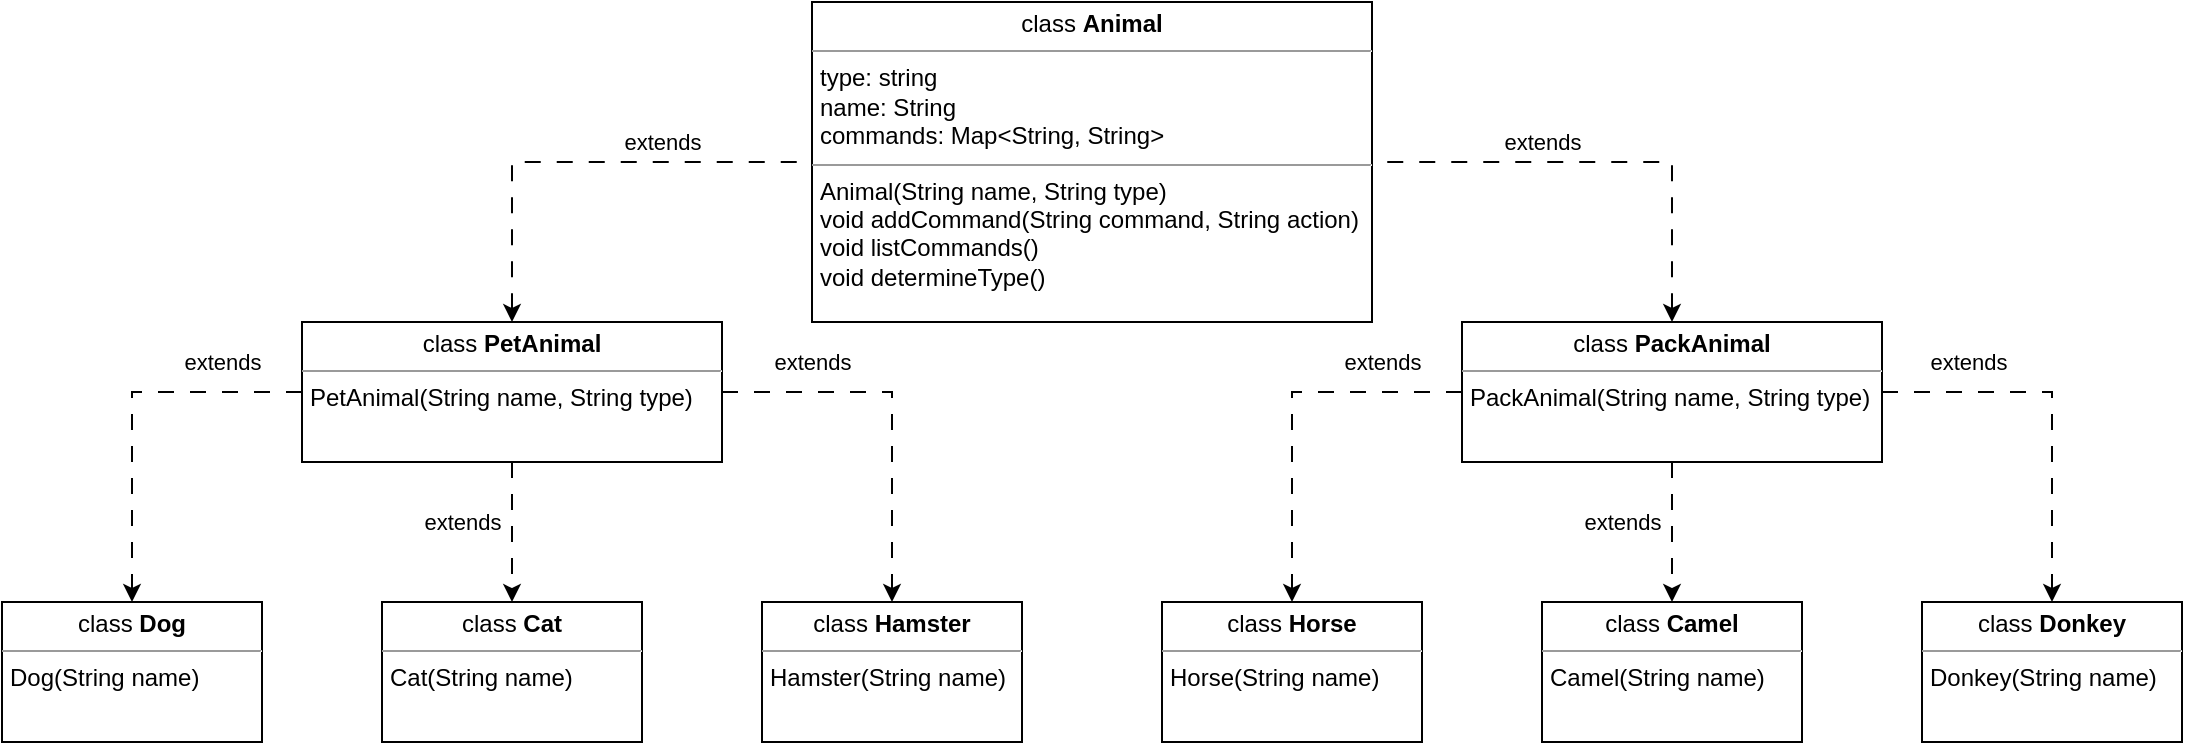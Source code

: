 <mxfile version="23.1.5" type="device">
  <diagram id="9cuXAUbMIXl8HNfYNScZ" name="pet_reg-1">
    <mxGraphModel dx="1418" dy="828" grid="1" gridSize="10" guides="1" tooltips="1" connect="1" arrows="1" fold="1" page="1" pageScale="1" pageWidth="1169" pageHeight="1654" math="0" shadow="0">
      <root>
        <mxCell id="0" />
        <mxCell id="1" parent="0" />
        <mxCell id="oIyk9wpfDFU-G1tPx84q-1" value="&lt;p style=&quot;margin:0px;margin-top:4px;text-align:center;&quot;&gt;class&amp;nbsp;&lt;b style=&quot;border-color: var(--border-color);&quot;&gt;&lt;font face=&quot;Helvetica&quot; style=&quot;font-size: 12px;&quot;&gt;Animal&lt;/font&gt;&lt;/b&gt;&lt;br&gt;&lt;/p&gt;&lt;hr size=&quot;1&quot;&gt;&lt;p style=&quot;margin:0px;margin-left:4px;&quot;&gt;type: string&lt;br&gt;name: String&lt;br&gt;&lt;/p&gt;&lt;p style=&quot;margin:0px;margin-left:4px;&quot;&gt;commands: Map&amp;lt;String, String&amp;gt;&lt;br&gt;&lt;/p&gt;&lt;hr size=&quot;1&quot;&gt;&lt;p style=&quot;margin:0px;margin-left:4px;&quot;&gt;Animal(String name, String type)&lt;/p&gt;&lt;p style=&quot;margin:0px;margin-left:4px;&quot;&gt;void addCommand(String command, String action)&lt;/p&gt;&lt;p style=&quot;margin:0px;margin-left:4px;&quot;&gt;void listCommands()&lt;/p&gt;&lt;p style=&quot;margin:0px;margin-left:4px;&quot;&gt;void determineType()&lt;/p&gt;" style="verticalAlign=top;align=left;overflow=fill;fontSize=12;fontFamily=Helvetica;html=1;rounded=0;shadow=0;comic=0;labelBackgroundColor=none;strokeWidth=1" vertex="1" parent="1">
          <mxGeometry x="445" y="40" width="280" height="160" as="geometry" />
        </mxCell>
        <mxCell id="jzkqw5IapA6fETzB1Am8-3" style="edgeStyle=orthogonalEdgeStyle;rounded=0;orthogonalLoop=1;jettySize=auto;html=1;exitX=0.5;exitY=0;exitDx=0;exitDy=0;entryX=0;entryY=0.5;entryDx=0;entryDy=0;dashed=1;dashPattern=8 8;startArrow=classic;startFill=1;endArrow=none;endFill=0;" edge="1" parent="1" source="jzkqw5IapA6fETzB1Am8-1" target="oIyk9wpfDFU-G1tPx84q-1">
          <mxGeometry relative="1" as="geometry" />
        </mxCell>
        <mxCell id="jzkqw5IapA6fETzB1Am8-4" value="extends" style="edgeLabel;html=1;align=center;verticalAlign=middle;resizable=0;points=[];" vertex="1" connectable="0" parent="jzkqw5IapA6fETzB1Am8-3">
          <mxGeometry x="-0.243" y="-3" relative="1" as="geometry">
            <mxPoint x="68" y="-13" as="offset" />
          </mxGeometry>
        </mxCell>
        <mxCell id="jzkqw5IapA6fETzB1Am8-13" style="edgeStyle=orthogonalEdgeStyle;rounded=0;orthogonalLoop=1;jettySize=auto;html=1;exitX=0;exitY=0.5;exitDx=0;exitDy=0;entryX=0.5;entryY=0;entryDx=0;entryDy=0;dashed=1;dashPattern=8 8;" edge="1" parent="1" source="jzkqw5IapA6fETzB1Am8-1" target="jzkqw5IapA6fETzB1Am8-7">
          <mxGeometry relative="1" as="geometry" />
        </mxCell>
        <mxCell id="jzkqw5IapA6fETzB1Am8-14" value="extends" style="edgeLabel;html=1;align=center;verticalAlign=middle;resizable=0;points=[];" vertex="1" connectable="0" parent="jzkqw5IapA6fETzB1Am8-13">
          <mxGeometry x="-0.368" relative="1" as="geometry">
            <mxPoint x="20" y="-15" as="offset" />
          </mxGeometry>
        </mxCell>
        <mxCell id="jzkqw5IapA6fETzB1Am8-15" style="edgeStyle=orthogonalEdgeStyle;rounded=0;orthogonalLoop=1;jettySize=auto;html=1;exitX=0.5;exitY=1;exitDx=0;exitDy=0;entryX=0.5;entryY=0;entryDx=0;entryDy=0;dashed=1;dashPattern=8 8;" edge="1" parent="1" source="jzkqw5IapA6fETzB1Am8-1" target="jzkqw5IapA6fETzB1Am8-8">
          <mxGeometry relative="1" as="geometry" />
        </mxCell>
        <mxCell id="jzkqw5IapA6fETzB1Am8-16" value="extends" style="edgeLabel;html=1;align=center;verticalAlign=middle;resizable=0;points=[];" vertex="1" connectable="0" parent="jzkqw5IapA6fETzB1Am8-15">
          <mxGeometry x="-0.286" y="1" relative="1" as="geometry">
            <mxPoint x="-26" y="5" as="offset" />
          </mxGeometry>
        </mxCell>
        <mxCell id="jzkqw5IapA6fETzB1Am8-17" style="edgeStyle=orthogonalEdgeStyle;rounded=0;orthogonalLoop=1;jettySize=auto;html=1;exitX=1;exitY=0.5;exitDx=0;exitDy=0;entryX=0.5;entryY=0;entryDx=0;entryDy=0;dashed=1;dashPattern=8 8;" edge="1" parent="1" source="jzkqw5IapA6fETzB1Am8-1" target="jzkqw5IapA6fETzB1Am8-9">
          <mxGeometry relative="1" as="geometry" />
        </mxCell>
        <mxCell id="jzkqw5IapA6fETzB1Am8-18" value="extends" style="edgeLabel;html=1;align=center;verticalAlign=middle;resizable=0;points=[];" vertex="1" connectable="0" parent="jzkqw5IapA6fETzB1Am8-17">
          <mxGeometry x="0.221" relative="1" as="geometry">
            <mxPoint x="-40" y="-46" as="offset" />
          </mxGeometry>
        </mxCell>
        <mxCell id="jzkqw5IapA6fETzB1Am8-1" value="&lt;p style=&quot;margin:0px;margin-top:4px;text-align:center;&quot;&gt;class &lt;b&gt;PetAnimal&lt;/b&gt;&lt;/p&gt;&lt;hr size=&quot;1&quot;&gt;&lt;p style=&quot;margin:0px;margin-left:4px;&quot;&gt;PetAnimal(String name, String type)&lt;/p&gt;" style="verticalAlign=top;align=left;overflow=fill;fontSize=12;fontFamily=Helvetica;html=1;rounded=0;shadow=0;comic=0;labelBackgroundColor=none;strokeWidth=1" vertex="1" parent="1">
          <mxGeometry x="190" y="200" width="210" height="70" as="geometry" />
        </mxCell>
        <mxCell id="jzkqw5IapA6fETzB1Am8-5" style="edgeStyle=orthogonalEdgeStyle;rounded=0;orthogonalLoop=1;jettySize=auto;html=1;exitX=0.5;exitY=0;exitDx=0;exitDy=0;entryX=1;entryY=0.5;entryDx=0;entryDy=0;dashed=1;dashPattern=8 8;startArrow=classic;startFill=1;endArrow=none;endFill=0;" edge="1" parent="1" source="jzkqw5IapA6fETzB1Am8-2" target="oIyk9wpfDFU-G1tPx84q-1">
          <mxGeometry relative="1" as="geometry" />
        </mxCell>
        <mxCell id="jzkqw5IapA6fETzB1Am8-6" value="extends" style="edgeLabel;html=1;align=center;verticalAlign=middle;resizable=0;points=[];" vertex="1" connectable="0" parent="jzkqw5IapA6fETzB1Am8-5">
          <mxGeometry x="-0.061" y="1" relative="1" as="geometry">
            <mxPoint x="-37" y="-11" as="offset" />
          </mxGeometry>
        </mxCell>
        <mxCell id="jzkqw5IapA6fETzB1Am8-19" style="edgeStyle=orthogonalEdgeStyle;rounded=0;orthogonalLoop=1;jettySize=auto;html=1;exitX=0;exitY=0.5;exitDx=0;exitDy=0;entryX=0.5;entryY=0;entryDx=0;entryDy=0;dashed=1;dashPattern=8 8;" edge="1" parent="1" source="jzkqw5IapA6fETzB1Am8-2" target="jzkqw5IapA6fETzB1Am8-10">
          <mxGeometry relative="1" as="geometry" />
        </mxCell>
        <mxCell id="jzkqw5IapA6fETzB1Am8-22" value="extends" style="edgeLabel;html=1;align=center;verticalAlign=middle;resizable=0;points=[];" vertex="1" connectable="0" parent="jzkqw5IapA6fETzB1Am8-19">
          <mxGeometry x="-0.495" y="2" relative="1" as="geometry">
            <mxPoint x="8" y="-17" as="offset" />
          </mxGeometry>
        </mxCell>
        <mxCell id="jzkqw5IapA6fETzB1Am8-20" style="edgeStyle=orthogonalEdgeStyle;rounded=0;orthogonalLoop=1;jettySize=auto;html=1;exitX=0.5;exitY=1;exitDx=0;exitDy=0;entryX=0.5;entryY=0;entryDx=0;entryDy=0;dashed=1;dashPattern=8 8;" edge="1" parent="1" source="jzkqw5IapA6fETzB1Am8-2" target="jzkqw5IapA6fETzB1Am8-11">
          <mxGeometry relative="1" as="geometry" />
        </mxCell>
        <mxCell id="jzkqw5IapA6fETzB1Am8-23" value="extends" style="edgeLabel;html=1;align=center;verticalAlign=middle;resizable=0;points=[];" vertex="1" connectable="0" parent="jzkqw5IapA6fETzB1Am8-20">
          <mxGeometry x="-0.486" y="-1" relative="1" as="geometry">
            <mxPoint x="-24" y="12" as="offset" />
          </mxGeometry>
        </mxCell>
        <mxCell id="jzkqw5IapA6fETzB1Am8-21" style="edgeStyle=orthogonalEdgeStyle;rounded=0;orthogonalLoop=1;jettySize=auto;html=1;exitX=1;exitY=0.5;exitDx=0;exitDy=0;entryX=0.5;entryY=0;entryDx=0;entryDy=0;dashed=1;dashPattern=8 8;" edge="1" parent="1" source="jzkqw5IapA6fETzB1Am8-2" target="jzkqw5IapA6fETzB1Am8-12">
          <mxGeometry relative="1" as="geometry" />
        </mxCell>
        <mxCell id="jzkqw5IapA6fETzB1Am8-24" value="extends" style="edgeLabel;html=1;align=center;verticalAlign=middle;resizable=0;points=[];" vertex="1" connectable="0" parent="jzkqw5IapA6fETzB1Am8-21">
          <mxGeometry x="-0.547" y="-1" relative="1" as="geometry">
            <mxPoint y="-16" as="offset" />
          </mxGeometry>
        </mxCell>
        <mxCell id="jzkqw5IapA6fETzB1Am8-2" value="&lt;p style=&quot;margin:0px;margin-top:4px;text-align:center;&quot;&gt;class &lt;b&gt;PackAnimal&lt;/b&gt;&lt;/p&gt;&lt;hr size=&quot;1&quot;&gt;&lt;p style=&quot;margin:0px;margin-left:4px;&quot;&gt;PackAnimal(String name, String type)&lt;/p&gt;" style="verticalAlign=top;align=left;overflow=fill;fontSize=12;fontFamily=Helvetica;html=1;rounded=0;shadow=0;comic=0;labelBackgroundColor=none;strokeWidth=1" vertex="1" parent="1">
          <mxGeometry x="770" y="200" width="210" height="70" as="geometry" />
        </mxCell>
        <mxCell id="jzkqw5IapA6fETzB1Am8-7" value="&lt;p style=&quot;margin:0px;margin-top:4px;text-align:center;&quot;&gt;class &lt;b&gt;Dog&lt;/b&gt;&lt;/p&gt;&lt;hr size=&quot;1&quot;&gt;&lt;p style=&quot;margin:0px;margin-left:4px;&quot;&gt;Dog(String name)&lt;/p&gt;" style="verticalAlign=top;align=left;overflow=fill;fontSize=12;fontFamily=Helvetica;html=1;rounded=0;shadow=0;comic=0;labelBackgroundColor=none;strokeWidth=1" vertex="1" parent="1">
          <mxGeometry x="40" y="340" width="130" height="70" as="geometry" />
        </mxCell>
        <mxCell id="jzkqw5IapA6fETzB1Am8-8" value="&lt;p style=&quot;margin:0px;margin-top:4px;text-align:center;&quot;&gt;class &lt;b&gt;Cat&lt;/b&gt;&lt;/p&gt;&lt;hr size=&quot;1&quot;&gt;&lt;p style=&quot;margin:0px;margin-left:4px;&quot;&gt;Cat(String name)&lt;/p&gt;" style="verticalAlign=top;align=left;overflow=fill;fontSize=12;fontFamily=Helvetica;html=1;rounded=0;shadow=0;comic=0;labelBackgroundColor=none;strokeWidth=1" vertex="1" parent="1">
          <mxGeometry x="230" y="340" width="130" height="70" as="geometry" />
        </mxCell>
        <mxCell id="jzkqw5IapA6fETzB1Am8-9" value="&lt;p style=&quot;margin:0px;margin-top:4px;text-align:center;&quot;&gt;class &lt;b&gt;Hamster&lt;/b&gt;&lt;/p&gt;&lt;hr size=&quot;1&quot;&gt;&lt;p style=&quot;margin:0px;margin-left:4px;&quot;&gt;Hamster(String name)&lt;/p&gt;" style="verticalAlign=top;align=left;overflow=fill;fontSize=12;fontFamily=Helvetica;html=1;rounded=0;shadow=0;comic=0;labelBackgroundColor=none;strokeWidth=1" vertex="1" parent="1">
          <mxGeometry x="420" y="340" width="130" height="70" as="geometry" />
        </mxCell>
        <mxCell id="jzkqw5IapA6fETzB1Am8-10" value="&lt;p style=&quot;margin:0px;margin-top:4px;text-align:center;&quot;&gt;class &lt;b&gt;Horse&lt;/b&gt;&lt;/p&gt;&lt;hr size=&quot;1&quot;&gt;&lt;p style=&quot;margin:0px;margin-left:4px;&quot;&gt;Horse(String name)&lt;/p&gt;" style="verticalAlign=top;align=left;overflow=fill;fontSize=12;fontFamily=Helvetica;html=1;rounded=0;shadow=0;comic=0;labelBackgroundColor=none;strokeWidth=1" vertex="1" parent="1">
          <mxGeometry x="620" y="340" width="130" height="70" as="geometry" />
        </mxCell>
        <mxCell id="jzkqw5IapA6fETzB1Am8-11" value="&lt;p style=&quot;margin:0px;margin-top:4px;text-align:center;&quot;&gt;class &lt;b&gt;Camel&lt;/b&gt;&lt;/p&gt;&lt;hr size=&quot;1&quot;&gt;&lt;p style=&quot;margin:0px;margin-left:4px;&quot;&gt;Camel(String name)&lt;/p&gt;" style="verticalAlign=top;align=left;overflow=fill;fontSize=12;fontFamily=Helvetica;html=1;rounded=0;shadow=0;comic=0;labelBackgroundColor=none;strokeWidth=1" vertex="1" parent="1">
          <mxGeometry x="810" y="340" width="130" height="70" as="geometry" />
        </mxCell>
        <mxCell id="jzkqw5IapA6fETzB1Am8-12" value="&lt;p style=&quot;margin:0px;margin-top:4px;text-align:center;&quot;&gt;class &lt;b&gt;Donkey&lt;/b&gt;&lt;/p&gt;&lt;hr size=&quot;1&quot;&gt;&lt;p style=&quot;margin:0px;margin-left:4px;&quot;&gt;Donkey(String name)&lt;/p&gt;" style="verticalAlign=top;align=left;overflow=fill;fontSize=12;fontFamily=Helvetica;html=1;rounded=0;shadow=0;comic=0;labelBackgroundColor=none;strokeWidth=1" vertex="1" parent="1">
          <mxGeometry x="1000" y="340" width="130" height="70" as="geometry" />
        </mxCell>
      </root>
    </mxGraphModel>
  </diagram>
</mxfile>
